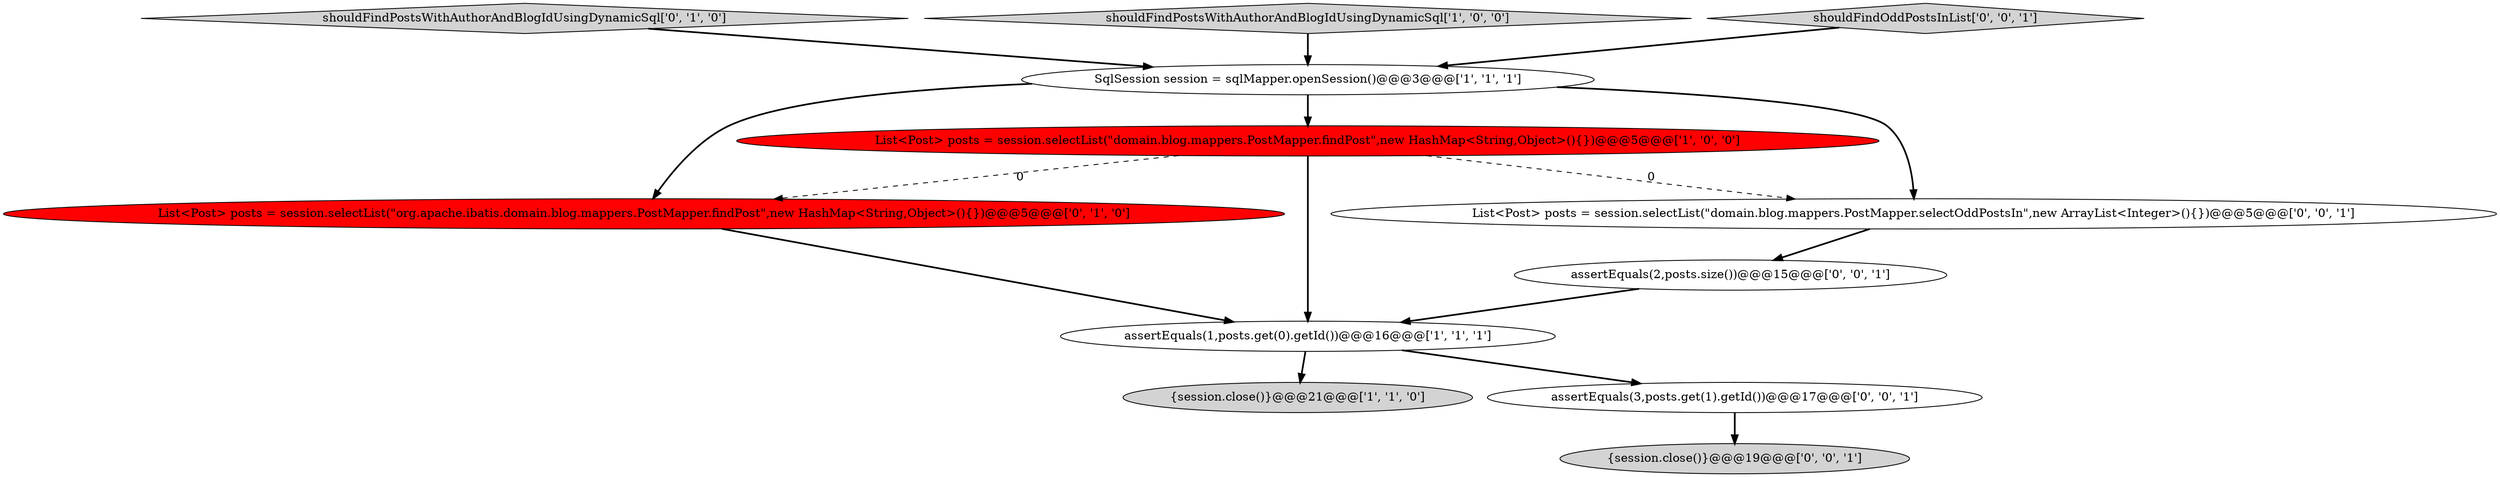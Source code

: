 digraph {
6 [style = filled, label = "shouldFindPostsWithAuthorAndBlogIdUsingDynamicSql['0', '1', '0']", fillcolor = lightgray, shape = diamond image = "AAA0AAABBB2BBB"];
2 [style = filled, label = "List<Post> posts = session.selectList(\"domain.blog.mappers.PostMapper.findPost\",new HashMap<String,Object>(){})@@@5@@@['1', '0', '0']", fillcolor = red, shape = ellipse image = "AAA1AAABBB1BBB"];
3 [style = filled, label = "assertEquals(1,posts.get(0).getId())@@@16@@@['1', '1', '1']", fillcolor = white, shape = ellipse image = "AAA0AAABBB1BBB"];
4 [style = filled, label = "shouldFindPostsWithAuthorAndBlogIdUsingDynamicSql['1', '0', '0']", fillcolor = lightgray, shape = diamond image = "AAA0AAABBB1BBB"];
8 [style = filled, label = "{session.close()}@@@19@@@['0', '0', '1']", fillcolor = lightgray, shape = ellipse image = "AAA0AAABBB3BBB"];
0 [style = filled, label = "SqlSession session = sqlMapper.openSession()@@@3@@@['1', '1', '1']", fillcolor = white, shape = ellipse image = "AAA0AAABBB1BBB"];
9 [style = filled, label = "shouldFindOddPostsInList['0', '0', '1']", fillcolor = lightgray, shape = diamond image = "AAA0AAABBB3BBB"];
7 [style = filled, label = "List<Post> posts = session.selectList(\"domain.blog.mappers.PostMapper.selectOddPostsIn\",new ArrayList<Integer>(){})@@@5@@@['0', '0', '1']", fillcolor = white, shape = ellipse image = "AAA0AAABBB3BBB"];
11 [style = filled, label = "assertEquals(2,posts.size())@@@15@@@['0', '0', '1']", fillcolor = white, shape = ellipse image = "AAA0AAABBB3BBB"];
1 [style = filled, label = "{session.close()}@@@21@@@['1', '1', '0']", fillcolor = lightgray, shape = ellipse image = "AAA0AAABBB1BBB"];
5 [style = filled, label = "List<Post> posts = session.selectList(\"org.apache.ibatis.domain.blog.mappers.PostMapper.findPost\",new HashMap<String,Object>(){})@@@5@@@['0', '1', '0']", fillcolor = red, shape = ellipse image = "AAA1AAABBB2BBB"];
10 [style = filled, label = "assertEquals(3,posts.get(1).getId())@@@17@@@['0', '0', '1']", fillcolor = white, shape = ellipse image = "AAA0AAABBB3BBB"];
5->3 [style = bold, label=""];
3->10 [style = bold, label=""];
2->5 [style = dashed, label="0"];
0->2 [style = bold, label=""];
6->0 [style = bold, label=""];
7->11 [style = bold, label=""];
9->0 [style = bold, label=""];
10->8 [style = bold, label=""];
3->1 [style = bold, label=""];
2->7 [style = dashed, label="0"];
11->3 [style = bold, label=""];
2->3 [style = bold, label=""];
4->0 [style = bold, label=""];
0->5 [style = bold, label=""];
0->7 [style = bold, label=""];
}
